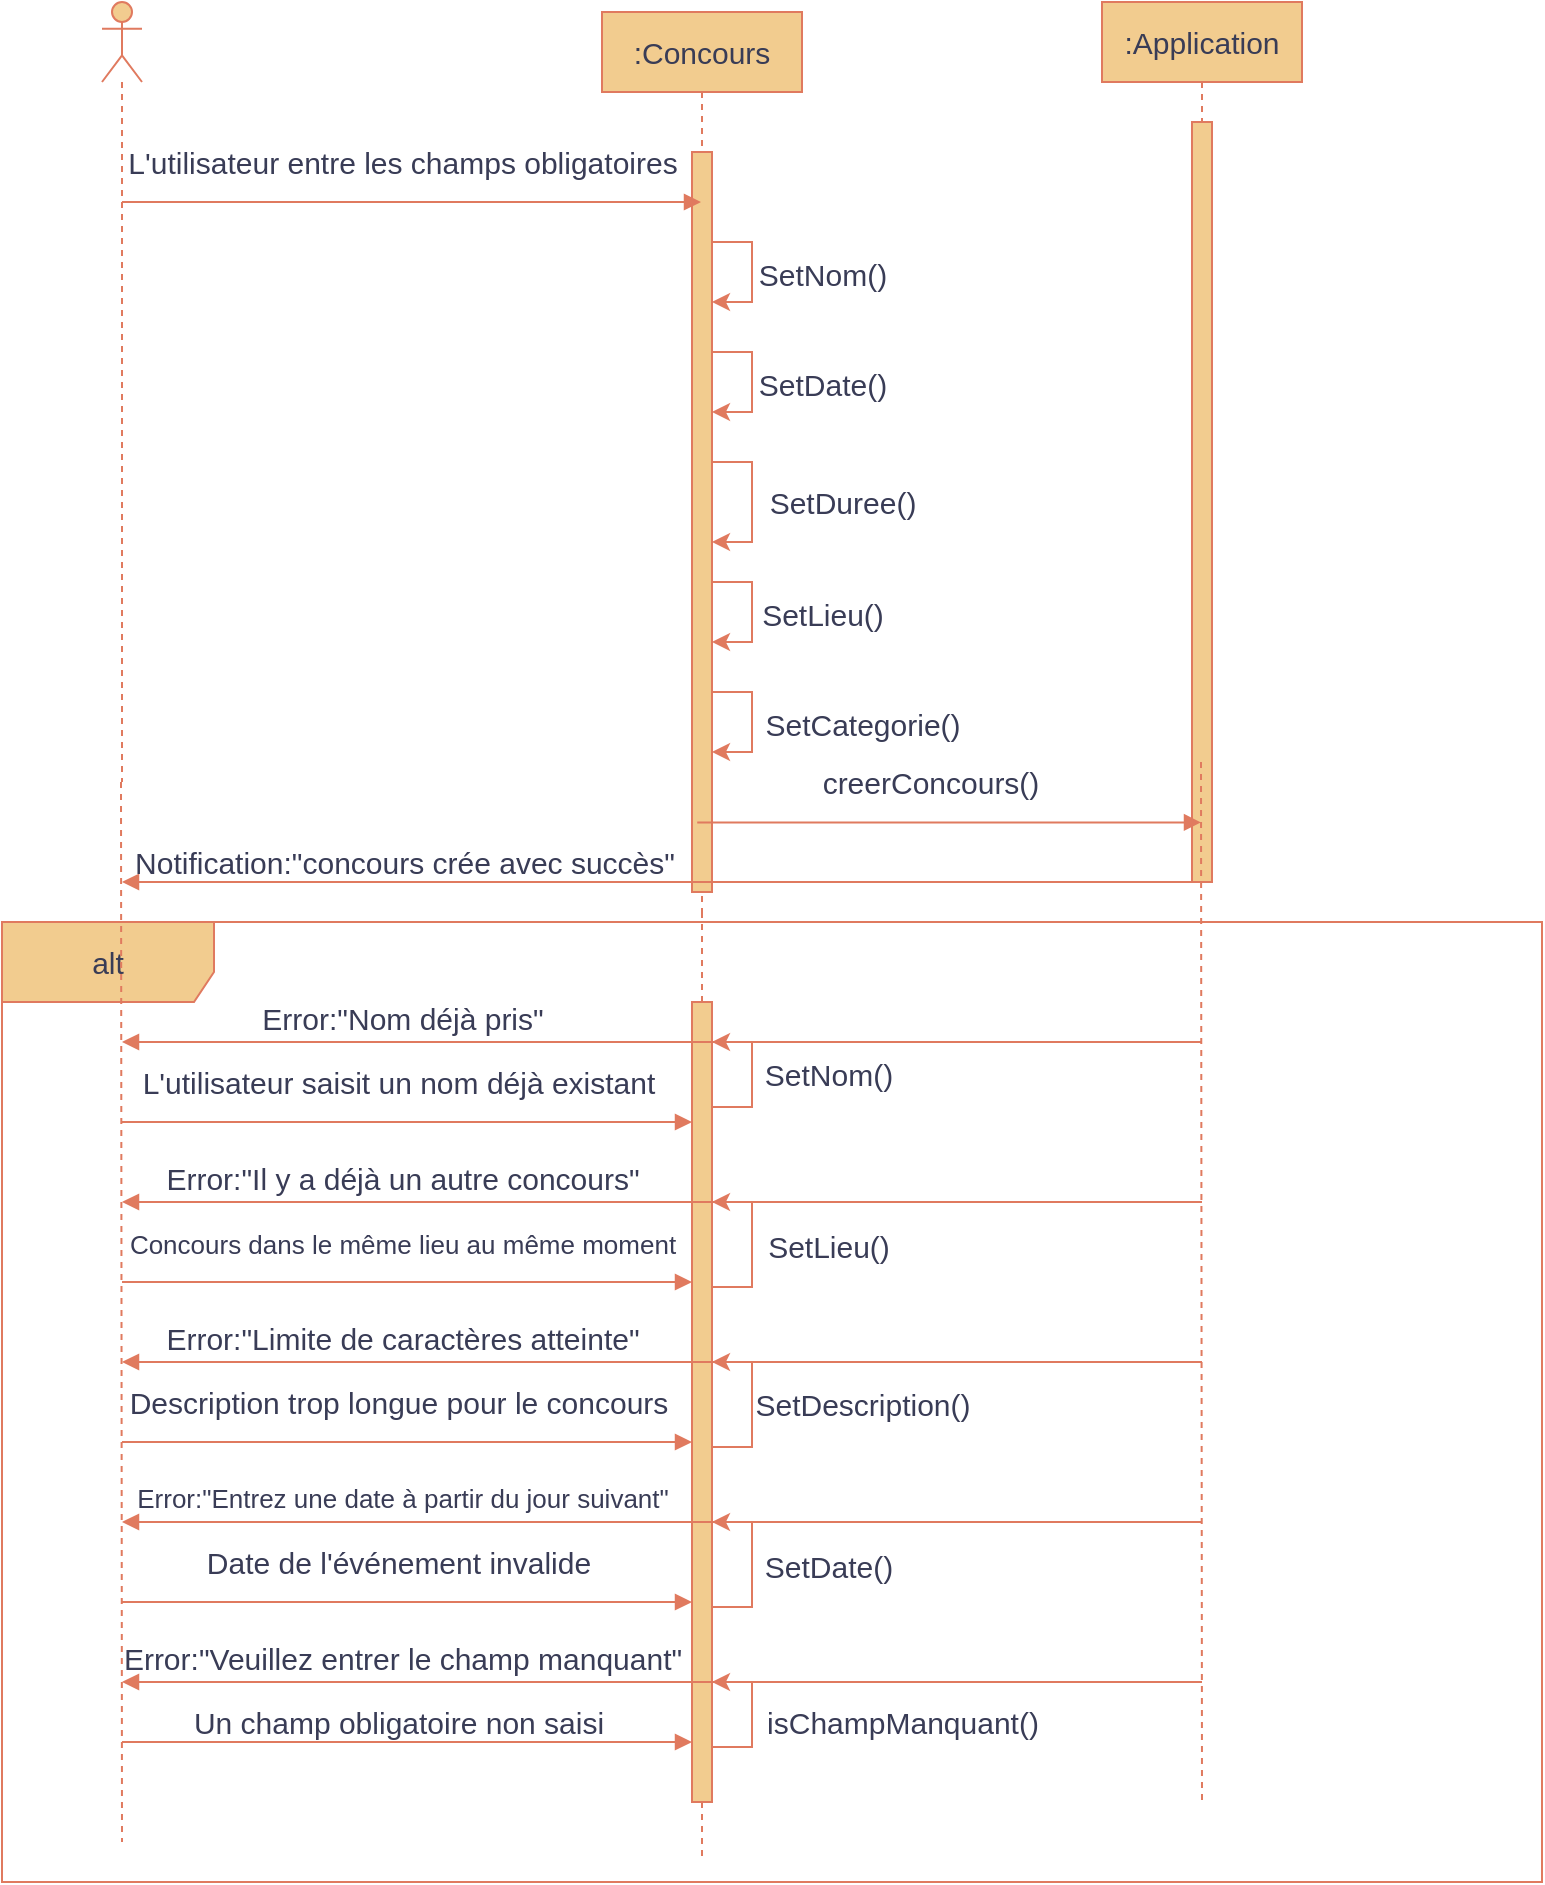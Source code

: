 <mxfile version="24.5.1" type="github">
  <diagram name="Page-1" id="fdAoEQVvMbO95dPxKYBk">
    <mxGraphModel dx="2037" dy="634" grid="1" gridSize="10" guides="1" tooltips="1" connect="1" arrows="1" fold="1" page="1" pageScale="1" pageWidth="827" pageHeight="1169" math="0" shadow="0">
      <root>
        <mxCell id="0" />
        <mxCell id="1" parent="0" />
        <mxCell id="YwSZnxOSZAGfmVUnm9KU-13" value="" style="shape=umlLifeline;perimeter=lifelinePerimeter;whiteSpace=wrap;html=1;container=1;dropTarget=0;collapsible=0;recursiveResize=0;outlineConnect=0;portConstraint=eastwest;newEdgeStyle={&quot;curved&quot;:0,&quot;rounded&quot;:0};participant=umlActor;fontSize=15;labelBackgroundColor=none;fillColor=#F2CC8F;strokeColor=#E07A5F;fontColor=#393C56;" parent="1" vertex="1">
          <mxGeometry x="40" y="240" width="20" height="390" as="geometry" />
        </mxCell>
        <mxCell id="YwSZnxOSZAGfmVUnm9KU-17" value=":Concours" style="shape=umlLifeline;perimeter=lifelinePerimeter;whiteSpace=wrap;html=1;container=1;dropTarget=0;collapsible=0;recursiveResize=0;outlineConnect=0;portConstraint=eastwest;newEdgeStyle={&quot;curved&quot;:0,&quot;rounded&quot;:0};fontSize=15;labelBackgroundColor=none;fillColor=#F2CC8F;strokeColor=#E07A5F;fontColor=#393C56;" parent="1" vertex="1">
          <mxGeometry x="290" y="245" width="100" height="450" as="geometry" />
        </mxCell>
        <mxCell id="YwSZnxOSZAGfmVUnm9KU-18" value="&lt;span style=&quot;color: rgba(0, 0, 0, 0); font-family: monospace; font-size: 0px; text-align: start;&quot;&gt;%3CmxGraphModel%3E%3Croot%3E%3CmxCell%20id%3D%220%22%2F%3E%3CmxCell%20id%3D%221%22%20parent%3D%220%22%2F%3E%3CmxCell%20id%3D%222%22%20value%3D%22%22%20style%3D%22edgeStyle%3DsegmentEdgeStyle%3BendArrow%3Dclassic%3Bhtml%3D1%3Bcurved%3D0%3Brounded%3D0%3BendSize%3D8%3BstartSize%3D8%3BstrokeColor%3D%23E07A5F%3BfontColor%3D%23393C56%3BfillColor%3D%23F2CC8F%3BexitX%3D0.861%3BexitY%3D0.206%3BexitDx%3D0%3BexitDy%3D0%3BexitPerimeter%3D0%3B%22%20edge%3D%221%22%20parent%3D%221%22%3E%3CmxGeometry%20width%3D%2250%22%20height%3D%2250%22%20relative%3D%221%22%20as%3D%22geometry%22%3E%3CmxPoint%20x%3D%22344%22%20y%3D%22362%22%20as%3D%22sourcePoint%22%2F%3E%3CmxPoint%20x%3D%22445%22%20y%3D%22400%22%20as%3D%22targetPoint%22%2F%3E%3C%2FmxGeometry%3E%3C%2FmxCell%3E%3CmxCell%20id%3D%223%22%20value%3D%22%26lt%3Bspan%20style%3D%26quot%3Bfont-size%3A%2015px%3B%20background-color%3A%20rgb(251%2C%20251%2C%20251)%3B%26quot%3B%26gt%3BsetNom()%26lt%3B%2Fspan%26gt%3B%22%20style%3D%22edgeLabel%3Bhtml%3D1%3Balign%3Dcenter%3BverticalAlign%3Dmiddle%3Bresizable%3D0%3Bpoints%3D%5B%5D%3BstrokeColor%3D%23E07A5F%3BfontColor%3D%23393C56%3BfillColor%3D%23F2CC8F%3B%22%20vertex%3D%221%22%20connectable%3D%220%22%20parent%3D%222%22%3E%3CmxGeometry%20x%3D%220.72%22%20y%3D%22-1%22%20relative%3D%221%22%20as%3D%22geometry%22%3E%3CmxPoint%20x%3D%2246%22%20y%3D%22-1%22%20as%3D%22offset%22%2F%3E%3C%2FmxGeometry%3E%3C%2FmxCell%3E%3C%2Froot%3E%3C%2FmxGraphModel%3E&lt;/span&gt;" style="html=1;points=[[0,0,0,0,5],[0,1,0,0,-5],[1,0,0,0,5],[1,1,0,0,-5]];perimeter=orthogonalPerimeter;outlineConnect=0;targetShapes=umlLifeline;portConstraint=eastwest;newEdgeStyle={&quot;curved&quot;:0,&quot;rounded&quot;:0};fontSize=15;labelBackgroundColor=none;fillColor=#F2CC8F;strokeColor=#E07A5F;fontColor=#393C56;" parent="YwSZnxOSZAGfmVUnm9KU-17" vertex="1">
          <mxGeometry x="45" y="70" width="10" height="370" as="geometry" />
        </mxCell>
        <mxCell id="6GCMAw3Al3JXhv_3c7TU-80" style="edgeStyle=orthogonalEdgeStyle;rounded=0;orthogonalLoop=1;jettySize=auto;html=1;curved=0;strokeColor=#E07A5F;fontColor=#393C56;fillColor=#F2CC8F;" parent="YwSZnxOSZAGfmVUnm9KU-17" source="YwSZnxOSZAGfmVUnm9KU-18" target="YwSZnxOSZAGfmVUnm9KU-18" edge="1">
          <mxGeometry relative="1" as="geometry">
            <Array as="points">
              <mxPoint x="75" y="115" />
              <mxPoint x="75" y="145" />
            </Array>
          </mxGeometry>
        </mxCell>
        <mxCell id="6GCMAw3Al3JXhv_3c7TU-81" value="SetNom()" style="edgeLabel;html=1;align=center;verticalAlign=middle;resizable=0;points=[];strokeColor=#E07A5F;fontColor=#393C56;fillColor=#F2CC8F;fontSize=15;" parent="6GCMAw3Al3JXhv_3c7TU-80" vertex="1" connectable="0">
          <mxGeometry x="-0.135" y="1" relative="1" as="geometry">
            <mxPoint x="34" y="5" as="offset" />
          </mxGeometry>
        </mxCell>
        <mxCell id="6GCMAw3Al3JXhv_3c7TU-92" style="edgeStyle=orthogonalEdgeStyle;rounded=0;orthogonalLoop=1;jettySize=auto;html=1;curved=0;strokeColor=#E07A5F;fontColor=#393C56;fillColor=#F2CC8F;" parent="YwSZnxOSZAGfmVUnm9KU-17" source="YwSZnxOSZAGfmVUnm9KU-18" target="YwSZnxOSZAGfmVUnm9KU-18" edge="1">
          <mxGeometry relative="1" as="geometry">
            <mxPoint x="55" y="235" as="sourcePoint" />
            <mxPoint x="55" y="265" as="targetPoint" />
            <Array as="points">
              <mxPoint x="75" y="225" />
              <mxPoint x="75" y="265" />
            </Array>
          </mxGeometry>
        </mxCell>
        <mxCell id="6GCMAw3Al3JXhv_3c7TU-93" value="SetDuree()" style="edgeLabel;html=1;align=center;verticalAlign=middle;resizable=0;points=[];strokeColor=#E07A5F;fontColor=#393C56;fillColor=#F2CC8F;fontSize=15;" parent="6GCMAw3Al3JXhv_3c7TU-92" vertex="1" connectable="0">
          <mxGeometry x="-0.135" y="1" relative="1" as="geometry">
            <mxPoint x="44" y="5" as="offset" />
          </mxGeometry>
        </mxCell>
        <mxCell id="6GCMAw3Al3JXhv_3c7TU-94" style="edgeStyle=orthogonalEdgeStyle;rounded=0;orthogonalLoop=1;jettySize=auto;html=1;curved=0;strokeColor=#E07A5F;fontColor=#393C56;fillColor=#F2CC8F;" parent="YwSZnxOSZAGfmVUnm9KU-17" source="YwSZnxOSZAGfmVUnm9KU-18" target="YwSZnxOSZAGfmVUnm9KU-18" edge="1">
          <mxGeometry relative="1" as="geometry">
            <mxPoint x="55" y="285" as="sourcePoint" />
            <mxPoint x="55" y="315" as="targetPoint" />
            <Array as="points">
              <mxPoint x="75" y="285" />
              <mxPoint x="75" y="315" />
            </Array>
          </mxGeometry>
        </mxCell>
        <mxCell id="6GCMAw3Al3JXhv_3c7TU-95" value="SetLieu()" style="edgeLabel;html=1;align=center;verticalAlign=middle;resizable=0;points=[];strokeColor=#E07A5F;fontColor=#393C56;fillColor=#F2CC8F;fontSize=15;" parent="6GCMAw3Al3JXhv_3c7TU-94" vertex="1" connectable="0">
          <mxGeometry x="-0.135" y="1" relative="1" as="geometry">
            <mxPoint x="34" y="5" as="offset" />
          </mxGeometry>
        </mxCell>
        <mxCell id="YwSZnxOSZAGfmVUnm9KU-19" value="" style="html=1;verticalAlign=bottom;endArrow=block;curved=0;rounded=0;fontSize=15;labelBackgroundColor=none;strokeColor=#E07A5F;fontColor=default;" parent="1" target="YwSZnxOSZAGfmVUnm9KU-17" edge="1">
          <mxGeometry width="80" relative="1" as="geometry">
            <mxPoint x="50" y="340" as="sourcePoint" />
            <mxPoint x="320" y="340" as="targetPoint" />
          </mxGeometry>
        </mxCell>
        <mxCell id="YwSZnxOSZAGfmVUnm9KU-23" value="L&#39;utilisateur entre les champs obligatoires" style="edgeLabel;html=1;align=center;verticalAlign=middle;resizable=0;points=[];fontSize=15;labelBackgroundColor=none;fontColor=#393C56;" parent="YwSZnxOSZAGfmVUnm9KU-19" vertex="1" connectable="0">
          <mxGeometry x="-0.076" y="4" relative="1" as="geometry">
            <mxPoint x="6" y="-16" as="offset" />
          </mxGeometry>
        </mxCell>
        <mxCell id="YwSZnxOSZAGfmVUnm9KU-20" value=":Application" style="shape=umlLifeline;perimeter=lifelinePerimeter;whiteSpace=wrap;html=1;container=1;dropTarget=0;collapsible=0;recursiveResize=0;outlineConnect=0;portConstraint=eastwest;newEdgeStyle={&quot;curved&quot;:0,&quot;rounded&quot;:0};fontSize=15;labelBackgroundColor=none;fillColor=#F2CC8F;strokeColor=#E07A5F;fontColor=#393C56;" parent="1" vertex="1">
          <mxGeometry x="540" y="240" width="100" height="440" as="geometry" />
        </mxCell>
        <mxCell id="YwSZnxOSZAGfmVUnm9KU-21" value="" style="html=1;points=[[0,0,0,0,5],[0,1,0,0,-5],[1,0,0,0,5],[1,1,0,0,-5]];perimeter=orthogonalPerimeter;outlineConnect=0;targetShapes=umlLifeline;portConstraint=eastwest;newEdgeStyle={&quot;curved&quot;:0,&quot;rounded&quot;:0};fontSize=15;labelBackgroundColor=none;fillColor=#F2CC8F;strokeColor=#E07A5F;fontColor=#393C56;" parent="YwSZnxOSZAGfmVUnm9KU-20" vertex="1">
          <mxGeometry x="45" y="60" width="10" height="380" as="geometry" />
        </mxCell>
        <mxCell id="9qj4UcXm1KwkEZ2GntjI-13" value="" style="endArrow=none;dashed=1;html=1;rounded=0;labelBackgroundColor=none;strokeColor=#E07A5F;fontColor=default;" parent="1" source="YwSZnxOSZAGfmVUnm9KU-17" edge="1">
          <mxGeometry width="50" height="50" relative="1" as="geometry">
            <mxPoint x="340" y="625" as="sourcePoint" />
            <mxPoint x="340" y="625" as="targetPoint" />
          </mxGeometry>
        </mxCell>
        <mxCell id="6GCMAw3Al3JXhv_3c7TU-46" value="&lt;font style=&quot;font-size: 15px;&quot;&gt;alt&lt;/font&gt;" style="shape=umlFrame;whiteSpace=wrap;html=1;pointerEvents=0;width=106;height=40;labelBackgroundColor=none;fillColor=#F2CC8F;strokeColor=#E07A5F;fontColor=#393C56;" parent="1" vertex="1">
          <mxGeometry x="-10" y="700" width="770" height="480" as="geometry" />
        </mxCell>
        <mxCell id="6GCMAw3Al3JXhv_3c7TU-58" value="" style="endArrow=none;dashed=1;html=1;rounded=0;labelBackgroundColor=none;strokeColor=#E07A5F;fontColor=default;" parent="1" edge="1">
          <mxGeometry width="50" height="50" relative="1" as="geometry">
            <mxPoint x="49.5" y="630" as="sourcePoint" />
            <mxPoint x="50" y="1160" as="targetPoint" />
          </mxGeometry>
        </mxCell>
        <mxCell id="6GCMAw3Al3JXhv_3c7TU-25" value="" style="endArrow=none;dashed=1;html=1;rounded=0;labelBackgroundColor=none;strokeColor=#E07A5F;fontColor=default;" parent="1" source="6GCMAw3Al3JXhv_3c7TU-139" edge="1">
          <mxGeometry width="50" height="50" relative="1" as="geometry">
            <mxPoint x="340" y="620" as="sourcePoint" />
            <mxPoint x="340" y="1170" as="targetPoint" />
          </mxGeometry>
        </mxCell>
        <mxCell id="6GCMAw3Al3JXhv_3c7TU-90" style="edgeStyle=orthogonalEdgeStyle;rounded=0;orthogonalLoop=1;jettySize=auto;html=1;curved=0;strokeColor=#E07A5F;fontColor=#393C56;fillColor=#F2CC8F;" parent="1" source="YwSZnxOSZAGfmVUnm9KU-18" edge="1">
          <mxGeometry relative="1" as="geometry">
            <mxPoint x="345" y="415" as="sourcePoint" />
            <mxPoint x="345" y="445" as="targetPoint" />
            <Array as="points">
              <mxPoint x="365" y="415" />
              <mxPoint x="365" y="445" />
            </Array>
          </mxGeometry>
        </mxCell>
        <mxCell id="6GCMAw3Al3JXhv_3c7TU-91" value="SetDate()" style="edgeLabel;html=1;align=center;verticalAlign=middle;resizable=0;points=[];strokeColor=#E07A5F;fontColor=#393C56;fillColor=#F2CC8F;fontSize=15;" parent="6GCMAw3Al3JXhv_3c7TU-90" vertex="1" connectable="0">
          <mxGeometry x="-0.135" y="1" relative="1" as="geometry">
            <mxPoint x="34" y="5" as="offset" />
          </mxGeometry>
        </mxCell>
        <mxCell id="6GCMAw3Al3JXhv_3c7TU-96" style="edgeStyle=orthogonalEdgeStyle;rounded=0;orthogonalLoop=1;jettySize=auto;html=1;curved=0;strokeColor=#E07A5F;fontColor=#393C56;fillColor=#F2CC8F;" parent="1" edge="1">
          <mxGeometry relative="1" as="geometry">
            <mxPoint x="345" y="585" as="sourcePoint" />
            <mxPoint x="345" y="615" as="targetPoint" />
            <Array as="points">
              <mxPoint x="365" y="585" />
              <mxPoint x="365" y="615" />
            </Array>
          </mxGeometry>
        </mxCell>
        <mxCell id="6GCMAw3Al3JXhv_3c7TU-97" value="SetCategorie()" style="edgeLabel;html=1;align=center;verticalAlign=middle;resizable=0;points=[];strokeColor=#E07A5F;fontColor=#393C56;fillColor=#F2CC8F;fontSize=15;" parent="6GCMAw3Al3JXhv_3c7TU-96" vertex="1" connectable="0">
          <mxGeometry x="-0.135" y="1" relative="1" as="geometry">
            <mxPoint x="54" y="5" as="offset" />
          </mxGeometry>
        </mxCell>
        <mxCell id="6GCMAw3Al3JXhv_3c7TU-100" value="" style="html=1;verticalAlign=bottom;endArrow=block;curved=0;rounded=0;fontSize=15;labelBackgroundColor=none;strokeColor=#E07A5F;fontColor=default;exitX=0.261;exitY=0.906;exitDx=0;exitDy=0;exitPerimeter=0;" parent="1" source="YwSZnxOSZAGfmVUnm9KU-18" target="YwSZnxOSZAGfmVUnm9KU-20" edge="1">
          <mxGeometry width="80" relative="1" as="geometry">
            <mxPoint x="345" y="650" as="sourcePoint" />
            <mxPoint x="580" y="650" as="targetPoint" />
          </mxGeometry>
        </mxCell>
        <mxCell id="6GCMAw3Al3JXhv_3c7TU-101" value="creerConcours()" style="edgeLabel;html=1;align=center;verticalAlign=middle;resizable=0;points=[];fontSize=15;labelBackgroundColor=none;fontColor=#393C56;" parent="6GCMAw3Al3JXhv_3c7TU-100" vertex="1" connectable="0">
          <mxGeometry x="-0.076" y="4" relative="1" as="geometry">
            <mxPoint y="-16" as="offset" />
          </mxGeometry>
        </mxCell>
        <mxCell id="6GCMAw3Al3JXhv_3c7TU-103" value="" style="endArrow=none;dashed=1;html=1;rounded=0;labelBackgroundColor=none;strokeColor=#E07A5F;fontColor=default;" parent="1" edge="1">
          <mxGeometry width="50" height="50" relative="1" as="geometry">
            <mxPoint x="589.5" y="620" as="sourcePoint" />
            <mxPoint x="590" y="1140" as="targetPoint" />
          </mxGeometry>
        </mxCell>
        <mxCell id="6GCMAw3Al3JXhv_3c7TU-104" value="" style="html=1;verticalAlign=bottom;endArrow=block;curved=0;rounded=0;fontSize=15;labelBackgroundColor=none;strokeColor=#E07A5F;fontColor=default;" parent="1" source="YwSZnxOSZAGfmVUnm9KU-20" edge="1">
          <mxGeometry width="80" relative="1" as="geometry">
            <mxPoint x="590" y="680" as="sourcePoint" />
            <mxPoint x="50" y="680" as="targetPoint" />
          </mxGeometry>
        </mxCell>
        <mxCell id="6GCMAw3Al3JXhv_3c7TU-105" value="Notification:&quot;concours crée avec succès&quot;" style="edgeLabel;html=1;align=center;verticalAlign=middle;resizable=0;points=[];fontSize=15;labelBackgroundColor=none;fontColor=#393C56;" parent="6GCMAw3Al3JXhv_3c7TU-104" vertex="1" connectable="0">
          <mxGeometry x="-0.076" y="4" relative="1" as="geometry">
            <mxPoint x="-150" y="-14" as="offset" />
          </mxGeometry>
        </mxCell>
        <mxCell id="6GCMAw3Al3JXhv_3c7TU-107" value="" style="html=1;verticalAlign=bottom;endArrow=block;curved=0;rounded=0;fontSize=15;labelBackgroundColor=none;strokeColor=#E07A5F;fontColor=default;" parent="1" edge="1">
          <mxGeometry width="80" relative="1" as="geometry">
            <mxPoint x="50" y="800" as="sourcePoint" />
            <mxPoint x="335" y="800" as="targetPoint" />
          </mxGeometry>
        </mxCell>
        <mxCell id="6GCMAw3Al3JXhv_3c7TU-108" value="L&#39;utilisateur saisit un nom déjà existant" style="edgeLabel;html=1;align=center;verticalAlign=middle;resizable=0;points=[];fontSize=15;labelBackgroundColor=none;fontColor=#393C56;" parent="6GCMAw3Al3JXhv_3c7TU-107" vertex="1" connectable="0">
          <mxGeometry x="-0.076" y="4" relative="1" as="geometry">
            <mxPoint x="6" y="-16" as="offset" />
          </mxGeometry>
        </mxCell>
        <mxCell id="6GCMAw3Al3JXhv_3c7TU-109" value="" style="html=1;verticalAlign=bottom;endArrow=block;curved=0;rounded=0;fontSize=15;labelBackgroundColor=none;strokeColor=#E07A5F;fontColor=default;" parent="1" edge="1" target="6GCMAw3Al3JXhv_3c7TU-139">
          <mxGeometry width="80" relative="1" as="geometry">
            <mxPoint x="50" y="880" as="sourcePoint" />
            <mxPoint x="310" y="880" as="targetPoint" />
          </mxGeometry>
        </mxCell>
        <mxCell id="6GCMAw3Al3JXhv_3c7TU-110" value="&lt;font style=&quot;font-size: 13px;&quot;&gt;Concours dans le même lieu au même moment&lt;/font&gt;" style="edgeLabel;html=1;align=center;verticalAlign=middle;resizable=0;points=[];fontSize=15;labelBackgroundColor=none;fontColor=#393C56;" parent="6GCMAw3Al3JXhv_3c7TU-109" vertex="1" connectable="0">
          <mxGeometry x="-0.076" y="4" relative="1" as="geometry">
            <mxPoint x="8" y="-16" as="offset" />
          </mxGeometry>
        </mxCell>
        <mxCell id="6GCMAw3Al3JXhv_3c7TU-111" value="" style="html=1;verticalAlign=bottom;endArrow=block;curved=0;rounded=0;fontSize=15;labelBackgroundColor=none;strokeColor=#E07A5F;fontColor=default;" parent="1" edge="1">
          <mxGeometry width="80" relative="1" as="geometry">
            <mxPoint x="50" y="1110" as="sourcePoint" />
            <mxPoint x="335" y="1110" as="targetPoint" />
          </mxGeometry>
        </mxCell>
        <mxCell id="6GCMAw3Al3JXhv_3c7TU-112" value="&lt;font style=&quot;font-size: 15px;&quot;&gt;Un champ obligatoire non saisi&lt;/font&gt;" style="edgeLabel;html=1;align=center;verticalAlign=middle;resizable=0;points=[];fontSize=12.5;labelBackgroundColor=none;fontColor=#393C56;" parent="6GCMAw3Al3JXhv_3c7TU-111" vertex="1" connectable="0">
          <mxGeometry x="-0.076" y="4" relative="1" as="geometry">
            <mxPoint x="6" y="-6" as="offset" />
          </mxGeometry>
        </mxCell>
        <mxCell id="6GCMAw3Al3JXhv_3c7TU-113" value="" style="html=1;verticalAlign=bottom;endArrow=block;curved=0;rounded=0;fontSize=15;labelBackgroundColor=none;strokeColor=#E07A5F;fontColor=default;" parent="1" edge="1">
          <mxGeometry width="80" relative="1" as="geometry">
            <mxPoint x="50" y="960" as="sourcePoint" />
            <mxPoint x="335" y="960" as="targetPoint" />
          </mxGeometry>
        </mxCell>
        <mxCell id="6GCMAw3Al3JXhv_3c7TU-114" value="Description trop longue pour le concours" style="edgeLabel;html=1;align=center;verticalAlign=middle;resizable=0;points=[];fontSize=15;labelBackgroundColor=none;fontColor=#393C56;" parent="6GCMAw3Al3JXhv_3c7TU-113" vertex="1" connectable="0">
          <mxGeometry x="-0.076" y="4" relative="1" as="geometry">
            <mxPoint x="6" y="-16" as="offset" />
          </mxGeometry>
        </mxCell>
        <mxCell id="6GCMAw3Al3JXhv_3c7TU-115" value="" style="html=1;verticalAlign=bottom;endArrow=block;curved=0;rounded=0;fontSize=15;labelBackgroundColor=none;strokeColor=#E07A5F;fontColor=default;" parent="1" edge="1">
          <mxGeometry width="80" relative="1" as="geometry">
            <mxPoint x="50" y="1040" as="sourcePoint" />
            <mxPoint x="335" y="1040" as="targetPoint" />
          </mxGeometry>
        </mxCell>
        <mxCell id="6GCMAw3Al3JXhv_3c7TU-116" value="Date de l&#39;événement invalide" style="edgeLabel;html=1;align=center;verticalAlign=middle;resizable=0;points=[];fontSize=15;labelBackgroundColor=none;fontColor=#393C56;" parent="6GCMAw3Al3JXhv_3c7TU-115" vertex="1" connectable="0">
          <mxGeometry x="-0.076" y="4" relative="1" as="geometry">
            <mxPoint x="6" y="-16" as="offset" />
          </mxGeometry>
        </mxCell>
        <mxCell id="6GCMAw3Al3JXhv_3c7TU-140" value="" style="endArrow=none;dashed=1;html=1;rounded=0;labelBackgroundColor=none;strokeColor=#E07A5F;fontColor=default;" parent="1" source="YwSZnxOSZAGfmVUnm9KU-17" target="6GCMAw3Al3JXhv_3c7TU-139" edge="1">
          <mxGeometry width="50" height="50" relative="1" as="geometry">
            <mxPoint x="340" y="695" as="sourcePoint" />
            <mxPoint x="340" y="1080" as="targetPoint" />
          </mxGeometry>
        </mxCell>
        <mxCell id="6GCMAw3Al3JXhv_3c7TU-139" value="&lt;span style=&quot;color: rgba(0, 0, 0, 0); font-family: monospace; font-size: 0px; text-align: start;&quot;&gt;%3CmxGraphModel%3E%3Croot%3E%3CmxCell%20id%3D%220%22%2F%3E%3CmxCell%20id%3D%221%22%20parent%3D%220%22%2F%3E%3CmxCell%20id%3D%222%22%20value%3D%22%22%20style%3D%22edgeStyle%3DsegmentEdgeStyle%3BendArrow%3Dclassic%3Bhtml%3D1%3Bcurved%3D0%3Brounded%3D0%3BendSize%3D8%3BstartSize%3D8%3BstrokeColor%3D%23E07A5F%3BfontColor%3D%23393C56%3BfillColor%3D%23F2CC8F%3BexitX%3D0.861%3BexitY%3D0.206%3BexitDx%3D0%3BexitDy%3D0%3BexitPerimeter%3D0%3B%22%20edge%3D%221%22%20parent%3D%221%22%3E%3CmxGeometry%20width%3D%2250%22%20height%3D%2250%22%20relative%3D%221%22%20as%3D%22geometry%22%3E%3CmxPoint%20x%3D%22344%22%20y%3D%22362%22%20as%3D%22sourcePoint%22%2F%3E%3CmxPoint%20x%3D%22445%22%20y%3D%22400%22%20as%3D%22targetPoint%22%2F%3E%3C%2FmxGeometry%3E%3C%2FmxCell%3E%3CmxCell%20id%3D%223%22%20value%3D%22%26lt%3Bspan%20style%3D%26quot%3Bfont-size%3A%2015px%3B%20background-color%3A%20rgb(251%2C%20251%2C%20251)%3B%26quot%3B%26gt%3BsetNom()%26lt%3B%2Fspan%26gt%3B%22%20style%3D%22edgeLabel%3Bhtml%3D1%3Balign%3Dcenter%3BverticalAlign%3Dmiddle%3Bresizable%3D0%3Bpoints%3D%5B%5D%3BstrokeColor%3D%23E07A5F%3BfontColor%3D%23393C56%3BfillColor%3D%23F2CC8F%3B%22%20vertex%3D%221%22%20connectable%3D%220%22%20parent%3D%222%22%3E%3CmxGeometry%20x%3D%220.72%22%20y%3D%22-1%22%20relative%3D%221%22%20as%3D%22geometry%22%3E%3CmxPoint%20x%3D%2246%22%20y%3D%22-1%22%20as%3D%22offset%22%2F%3E%3C%2FmxGeometry%3E%3C%2FmxCell%3E%3C%2Froot%3E%3C%2FmxGraphModel%3E&lt;/span&gt;" style="html=1;points=[[0,0,0,0,5],[0,1,0,0,-5],[1,0,0,0,5],[1,1,0,0,-5]];perimeter=orthogonalPerimeter;outlineConnect=0;targetShapes=umlLifeline;portConstraint=eastwest;newEdgeStyle={&quot;curved&quot;:0,&quot;rounded&quot;:0};fontSize=15;labelBackgroundColor=none;fillColor=#F2CC8F;strokeColor=#E07A5F;fontColor=#393C56;" parent="1" vertex="1">
          <mxGeometry x="335" y="740" width="10" height="400" as="geometry" />
        </mxCell>
        <mxCell id="6GCMAw3Al3JXhv_3c7TU-141" style="edgeStyle=orthogonalEdgeStyle;rounded=0;orthogonalLoop=1;jettySize=auto;html=1;curved=0;strokeColor=#E07A5F;fontColor=#393C56;fillColor=#F2CC8F;" parent="1" target="6GCMAw3Al3JXhv_3c7TU-139" edge="1">
          <mxGeometry relative="1" as="geometry">
            <mxPoint x="345" y="792.5" as="sourcePoint" />
            <mxPoint x="345" y="822.5" as="targetPoint" />
            <Array as="points">
              <mxPoint x="365" y="793" />
              <mxPoint x="365" y="760" />
            </Array>
          </mxGeometry>
        </mxCell>
        <mxCell id="6GCMAw3Al3JXhv_3c7TU-142" value="SetNom()" style="edgeLabel;html=1;align=center;verticalAlign=middle;resizable=0;points=[];strokeColor=#E07A5F;fontColor=#393C56;fillColor=#F2CC8F;fontSize=15;" parent="6GCMAw3Al3JXhv_3c7TU-141" vertex="1" connectable="0">
          <mxGeometry x="-0.135" y="1" relative="1" as="geometry">
            <mxPoint x="39" y="-5" as="offset" />
          </mxGeometry>
        </mxCell>
        <mxCell id="bZFifMh8kxqLAQa0qxzS-2" style="edgeStyle=orthogonalEdgeStyle;rounded=0;orthogonalLoop=1;jettySize=auto;html=1;curved=0;strokeColor=#E07A5F;fontColor=#393C56;fillColor=#F2CC8F;" edge="1" parent="1" target="6GCMAw3Al3JXhv_3c7TU-139">
          <mxGeometry relative="1" as="geometry">
            <mxPoint x="345" y="882.5" as="sourcePoint" />
            <mxPoint x="345" y="860" as="targetPoint" />
            <Array as="points">
              <mxPoint x="365" y="883" />
              <mxPoint x="365" y="840" />
            </Array>
          </mxGeometry>
        </mxCell>
        <mxCell id="bZFifMh8kxqLAQa0qxzS-3" value="SetLieu()" style="edgeLabel;html=1;align=center;verticalAlign=middle;resizable=0;points=[];strokeColor=#E07A5F;fontColor=#393C56;fillColor=#F2CC8F;fontSize=15;" vertex="1" connectable="0" parent="bZFifMh8kxqLAQa0qxzS-2">
          <mxGeometry x="-0.135" y="1" relative="1" as="geometry">
            <mxPoint x="39" y="-5" as="offset" />
          </mxGeometry>
        </mxCell>
        <mxCell id="bZFifMh8kxqLAQa0qxzS-5" style="edgeStyle=orthogonalEdgeStyle;rounded=0;orthogonalLoop=1;jettySize=auto;html=1;curved=0;strokeColor=#E07A5F;fontColor=#393C56;fillColor=#F2CC8F;" edge="1" parent="1" target="6GCMAw3Al3JXhv_3c7TU-139">
          <mxGeometry relative="1" as="geometry">
            <mxPoint x="345" y="962.5" as="sourcePoint" />
            <mxPoint x="345" y="940" as="targetPoint" />
            <Array as="points">
              <mxPoint x="365" y="963" />
              <mxPoint x="365" y="920" />
            </Array>
          </mxGeometry>
        </mxCell>
        <mxCell id="bZFifMh8kxqLAQa0qxzS-6" value="SetDescription()" style="edgeLabel;html=1;align=center;verticalAlign=middle;resizable=0;points=[];strokeColor=#E07A5F;fontColor=#393C56;fillColor=#F2CC8F;fontSize=15;" vertex="1" connectable="0" parent="bZFifMh8kxqLAQa0qxzS-5">
          <mxGeometry x="-0.135" y="1" relative="1" as="geometry">
            <mxPoint x="56" y="-6" as="offset" />
          </mxGeometry>
        </mxCell>
        <mxCell id="bZFifMh8kxqLAQa0qxzS-7" value="" style="html=1;verticalAlign=bottom;endArrow=block;curved=0;rounded=0;fontSize=15;labelBackgroundColor=none;strokeColor=#E07A5F;fontColor=default;" edge="1" parent="1">
          <mxGeometry width="80" relative="1" as="geometry">
            <mxPoint x="590" y="760" as="sourcePoint" />
            <mxPoint x="50" y="760" as="targetPoint" />
          </mxGeometry>
        </mxCell>
        <mxCell id="bZFifMh8kxqLAQa0qxzS-8" value="Error:&quot;Nom déjà pris&quot;" style="edgeLabel;html=1;align=center;verticalAlign=middle;resizable=0;points=[];fontSize=15;labelBackgroundColor=none;fontColor=#393C56;" vertex="1" connectable="0" parent="bZFifMh8kxqLAQa0qxzS-7">
          <mxGeometry x="-0.076" y="4" relative="1" as="geometry">
            <mxPoint x="-151" y="-16" as="offset" />
          </mxGeometry>
        </mxCell>
        <mxCell id="bZFifMh8kxqLAQa0qxzS-9" value="" style="html=1;verticalAlign=bottom;endArrow=block;curved=0;rounded=0;fontSize=15;labelBackgroundColor=none;strokeColor=#E07A5F;fontColor=default;" edge="1" parent="1">
          <mxGeometry width="80" relative="1" as="geometry">
            <mxPoint x="590" y="840" as="sourcePoint" />
            <mxPoint x="50" y="840" as="targetPoint" />
          </mxGeometry>
        </mxCell>
        <mxCell id="bZFifMh8kxqLAQa0qxzS-10" value="Error:&quot;Il y a déjà un autre concours&quot;" style="edgeLabel;html=1;align=center;verticalAlign=middle;resizable=0;points=[];fontSize=15;labelBackgroundColor=none;fontColor=#393C56;" vertex="1" connectable="0" parent="bZFifMh8kxqLAQa0qxzS-9">
          <mxGeometry x="-0.076" y="4" relative="1" as="geometry">
            <mxPoint x="-151" y="-16" as="offset" />
          </mxGeometry>
        </mxCell>
        <mxCell id="bZFifMh8kxqLAQa0qxzS-11" style="edgeStyle=orthogonalEdgeStyle;rounded=0;orthogonalLoop=1;jettySize=auto;html=1;curved=0;strokeColor=#E07A5F;fontColor=#393C56;fillColor=#F2CC8F;" edge="1" parent="1" target="6GCMAw3Al3JXhv_3c7TU-139">
          <mxGeometry relative="1" as="geometry">
            <mxPoint x="345" y="1042.5" as="sourcePoint" />
            <mxPoint x="345" y="1020" as="targetPoint" />
            <Array as="points">
              <mxPoint x="365" y="1043" />
              <mxPoint x="365" y="1000" />
            </Array>
          </mxGeometry>
        </mxCell>
        <mxCell id="bZFifMh8kxqLAQa0qxzS-12" value="SetDate()" style="edgeLabel;html=1;align=center;verticalAlign=middle;resizable=0;points=[];strokeColor=#E07A5F;fontColor=#393C56;fillColor=#F2CC8F;fontSize=15;" vertex="1" connectable="0" parent="bZFifMh8kxqLAQa0qxzS-11">
          <mxGeometry x="-0.135" y="1" relative="1" as="geometry">
            <mxPoint x="39" y="-5" as="offset" />
          </mxGeometry>
        </mxCell>
        <mxCell id="bZFifMh8kxqLAQa0qxzS-13" value="" style="html=1;verticalAlign=bottom;endArrow=block;curved=0;rounded=0;fontSize=15;labelBackgroundColor=none;strokeColor=#E07A5F;fontColor=default;" edge="1" parent="1">
          <mxGeometry width="80" relative="1" as="geometry">
            <mxPoint x="590" y="920" as="sourcePoint" />
            <mxPoint x="50" y="920" as="targetPoint" />
          </mxGeometry>
        </mxCell>
        <mxCell id="bZFifMh8kxqLAQa0qxzS-14" value="Error:&quot;Limite de caractères atteinte&quot;" style="edgeLabel;html=1;align=center;verticalAlign=middle;resizable=0;points=[];fontSize=15;labelBackgroundColor=none;fontColor=#393C56;" vertex="1" connectable="0" parent="bZFifMh8kxqLAQa0qxzS-13">
          <mxGeometry x="-0.076" y="4" relative="1" as="geometry">
            <mxPoint x="-151" y="-16" as="offset" />
          </mxGeometry>
        </mxCell>
        <mxCell id="bZFifMh8kxqLAQa0qxzS-16" value="" style="html=1;verticalAlign=bottom;endArrow=block;curved=0;rounded=0;fontSize=15;labelBackgroundColor=none;strokeColor=#E07A5F;fontColor=default;" edge="1" parent="1">
          <mxGeometry width="80" relative="1" as="geometry">
            <mxPoint x="590" y="1000" as="sourcePoint" />
            <mxPoint x="50" y="1000" as="targetPoint" />
          </mxGeometry>
        </mxCell>
        <mxCell id="bZFifMh8kxqLAQa0qxzS-17" value="Error:&quot;Entrez une date à partir du jour suivant&quot;" style="edgeLabel;html=1;align=center;verticalAlign=middle;resizable=0;points=[];fontSize=13;labelBackgroundColor=none;fontColor=#393C56;" vertex="1" connectable="0" parent="bZFifMh8kxqLAQa0qxzS-16">
          <mxGeometry x="-0.076" y="4" relative="1" as="geometry">
            <mxPoint x="-151" y="-16" as="offset" />
          </mxGeometry>
        </mxCell>
        <mxCell id="bZFifMh8kxqLAQa0qxzS-18" style="edgeStyle=orthogonalEdgeStyle;rounded=0;orthogonalLoop=1;jettySize=auto;html=1;curved=0;strokeColor=#E07A5F;fontColor=#393C56;fillColor=#F2CC8F;" edge="1" parent="1" target="6GCMAw3Al3JXhv_3c7TU-139">
          <mxGeometry relative="1" as="geometry">
            <mxPoint x="345" y="1112.5" as="sourcePoint" />
            <mxPoint x="345" y="1070" as="targetPoint" />
            <Array as="points">
              <mxPoint x="365" y="1113" />
              <mxPoint x="365" y="1080" />
            </Array>
          </mxGeometry>
        </mxCell>
        <mxCell id="bZFifMh8kxqLAQa0qxzS-19" value="isChampManquant()" style="edgeLabel;html=1;align=center;verticalAlign=middle;resizable=0;points=[];strokeColor=#E07A5F;fontColor=#393C56;fillColor=#F2CC8F;fontSize=15;" vertex="1" connectable="0" parent="bZFifMh8kxqLAQa0qxzS-18">
          <mxGeometry x="-0.135" y="1" relative="1" as="geometry">
            <mxPoint x="76" y="-1" as="offset" />
          </mxGeometry>
        </mxCell>
        <mxCell id="bZFifMh8kxqLAQa0qxzS-21" value="" style="html=1;verticalAlign=bottom;endArrow=block;curved=0;rounded=0;fontSize=15;labelBackgroundColor=none;strokeColor=#E07A5F;fontColor=default;" edge="1" parent="1">
          <mxGeometry width="80" relative="1" as="geometry">
            <mxPoint x="590" y="1080" as="sourcePoint" />
            <mxPoint x="50" y="1080" as="targetPoint" />
          </mxGeometry>
        </mxCell>
        <mxCell id="bZFifMh8kxqLAQa0qxzS-22" value="Error:&quot;Veuillez entrer le champ manquant&quot;" style="edgeLabel;html=1;align=center;verticalAlign=middle;resizable=0;points=[];fontSize=15;labelBackgroundColor=none;fontColor=#393C56;" vertex="1" connectable="0" parent="bZFifMh8kxqLAQa0qxzS-21">
          <mxGeometry x="-0.076" y="4" relative="1" as="geometry">
            <mxPoint x="-151" y="-16" as="offset" />
          </mxGeometry>
        </mxCell>
      </root>
    </mxGraphModel>
  </diagram>
</mxfile>

